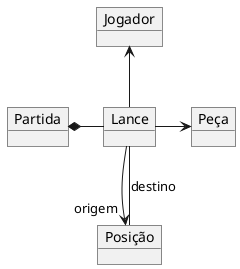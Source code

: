@startuml mod06ima02
object "Jogador" as jo
object "Partida" as pa
object "Lance" as la
object "Peça" as pe
object "Posição" as po
jo <-down- la
pa *-right- la
la -right-> pe
la -down->"origem" po
la -- po : destino
@enduml